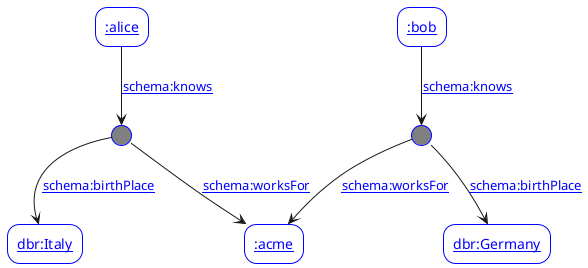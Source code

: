 @startuml

<style>
.reifier {
BackGroundColor Yellow
LineThickness 1
LineColor Black

}
.literal {
BackGroundColor Cyan
LineThickness 1
LineColor Black

}
.uri {
BackGroundColor White
LineThickness 1
LineColor Blue
RoundCorner 25

}
.bnode {
BackGroundColor Gray
LineThickness 1
LineColor Blue
RoundCorner 25

}
.asserted {
BackGroundColor White
LineThickness 2
LineColor Black

}
.non_asserted {
BackGroundColor White
LineThickness 2
LineColor Blue
RoundCorner 0

}
</style>
hide stereotype

rectangle " " <<bnode>> as 4

rectangle "[[http://example.org/alice :alice]]" <<uri>> as 0

rectangle " " <<bnode>> as 2



rectangle "[[http://example.org/bob :bob]]" <<uri>> as 3



rectangle "[[http://dbpedia.org/resource/Germany dbr:Germany]]" <<uri>> as 9



rectangle "[[http://dbpedia.org/resource/Italy dbr:Italy]]" <<uri>> as 6

rectangle "[[http://example.org/acme :acme]]" <<uri>> as 8

0 --> 2 : [[http://schema.org/knows schema:knows]]

4 --> 9 : [[http://schema.org/birthPlace schema:birthPlace]]

2 --> 6 : [[http://schema.org/birthPlace schema:birthPlace]]

4 --> 8 : [[http://schema.org/worksFor schema:worksFor]]

3 --> 4 : [[http://schema.org/knows schema:knows]]

2 --> 8 : [[http://schema.org/worksFor schema:worksFor]]

@enduml

